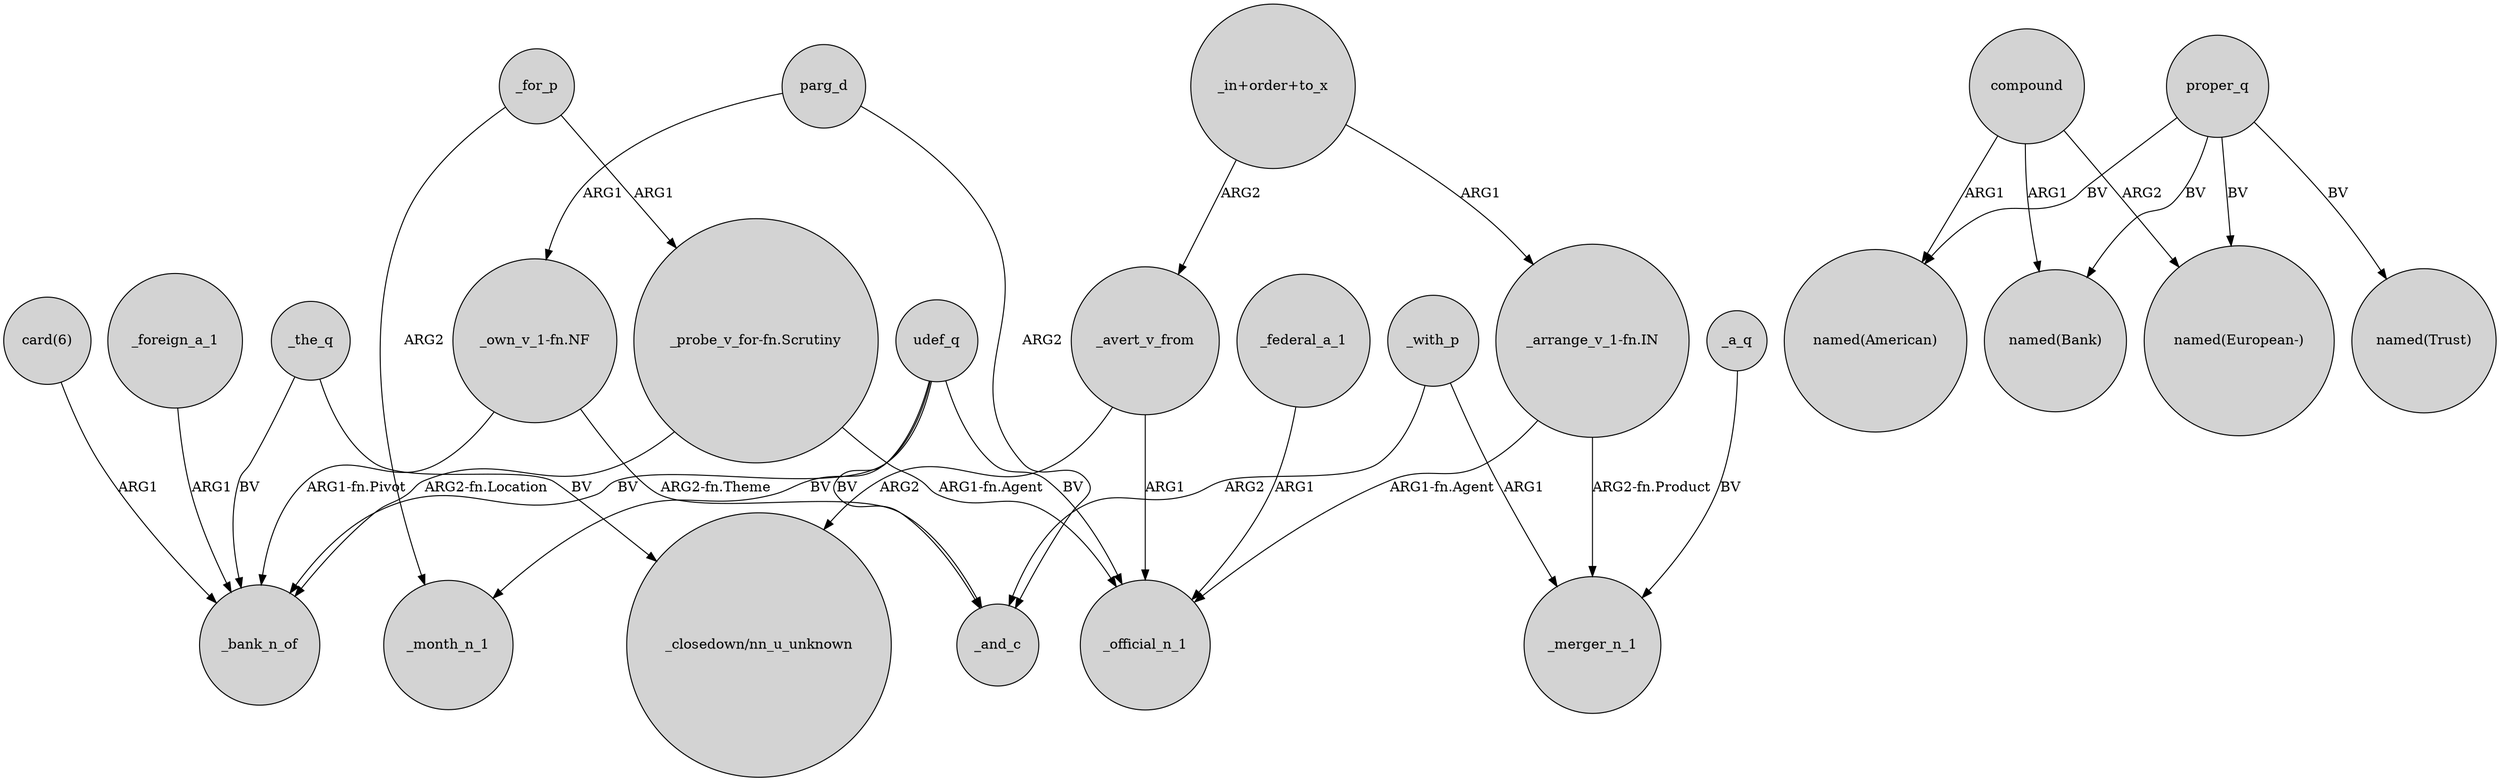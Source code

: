 digraph {
	node [shape=circle style=filled]
	_with_p -> _and_c [label=ARG2]
	_for_p -> _month_n_1 [label=ARG2]
	"_probe_v_for-fn.Scrutiny" -> _bank_n_of [label="ARG2-fn.Location"]
	proper_q -> "named(American)" [label=BV]
	_avert_v_from -> "_closedown/nn_u_unknown" [label=ARG2]
	"_in+order+to_x" -> "_arrange_v_1-fn.IN" [label=ARG1]
	compound -> "named(American)" [label=ARG1]
	_with_p -> _merger_n_1 [label=ARG1]
	"_arrange_v_1-fn.IN" -> _merger_n_1 [label="ARG2-fn.Product"]
	_a_q -> _merger_n_1 [label=BV]
	_foreign_a_1 -> _bank_n_of [label=ARG1]
	"_in+order+to_x" -> _avert_v_from [label=ARG2]
	_the_q -> "_closedown/nn_u_unknown" [label=BV]
	udef_q -> _month_n_1 [label=BV]
	parg_d -> "_own_v_1-fn.NF" [label=ARG1]
	parg_d -> _and_c [label=ARG2]
	proper_q -> "named(Bank)" [label=BV]
	_for_p -> "_probe_v_for-fn.Scrutiny" [label=ARG1]
	"_arrange_v_1-fn.IN" -> _official_n_1 [label="ARG1-fn.Agent"]
	_the_q -> _bank_n_of [label=BV]
	_avert_v_from -> _official_n_1 [label=ARG1]
	proper_q -> "named(Trust)" [label=BV]
	"card(6)" -> _bank_n_of [label=ARG1]
	udef_q -> _official_n_1 [label=BV]
	_federal_a_1 -> _official_n_1 [label=ARG1]
	compound -> "named(European-)" [label=ARG2]
	proper_q -> "named(European-)" [label=BV]
	"_probe_v_for-fn.Scrutiny" -> _official_n_1 [label="ARG1-fn.Agent"]
	compound -> "named(Bank)" [label=ARG1]
	udef_q -> _bank_n_of [label=BV]
	udef_q -> _and_c [label=BV]
	"_own_v_1-fn.NF" -> _bank_n_of [label="ARG1-fn.Pivot"]
	"_own_v_1-fn.NF" -> _and_c [label="ARG2-fn.Theme"]
}
